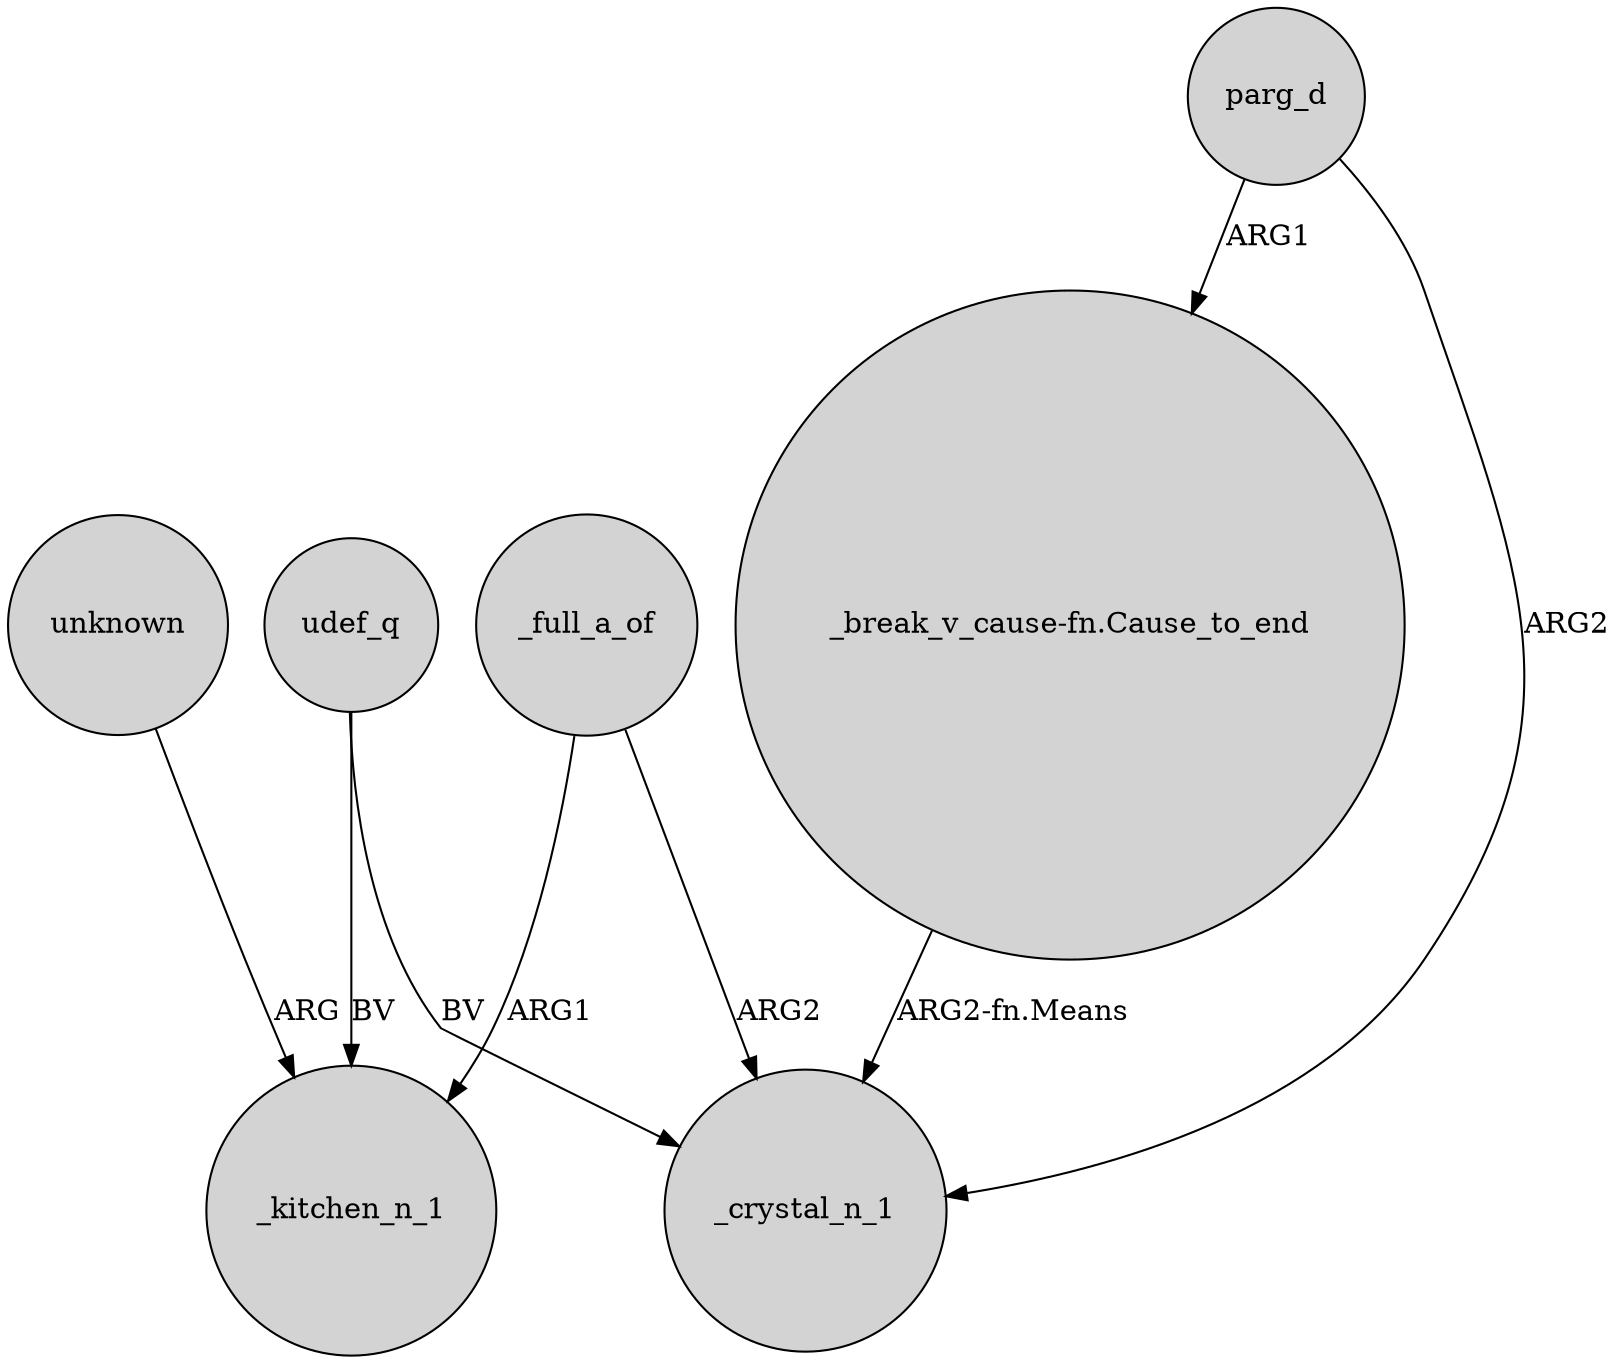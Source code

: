 digraph {
	node [shape=circle style=filled]
	unknown -> _kitchen_n_1 [label=ARG]
	udef_q -> _crystal_n_1 [label=BV]
	"_break_v_cause-fn.Cause_to_end" -> _crystal_n_1 [label="ARG2-fn.Means"]
	_full_a_of -> _kitchen_n_1 [label=ARG1]
	udef_q -> _kitchen_n_1 [label=BV]
	parg_d -> _crystal_n_1 [label=ARG2]
	_full_a_of -> _crystal_n_1 [label=ARG2]
	parg_d -> "_break_v_cause-fn.Cause_to_end" [label=ARG1]
}

